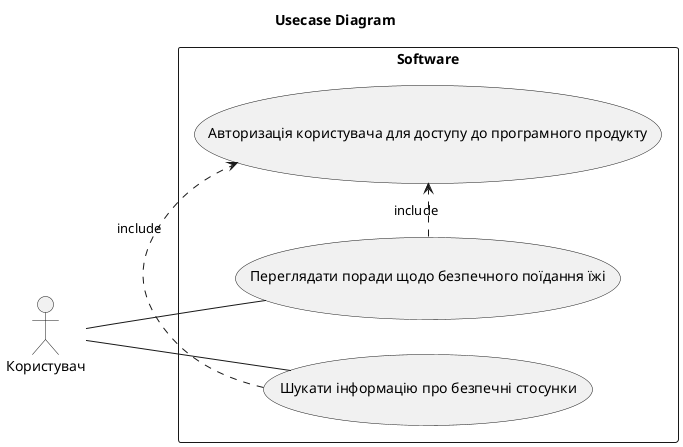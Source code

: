 @startuml

title Usecase Diagram

left to right direction

actor Користувач

rectangle Software {

    usecase (Переглядати поради щодо безпечного поїдання їжі)
    usecase (Шукати інформацію про безпечні стосунки)
    usecase (Авторизація користувача для доступу до програмного продукту)

   (Переглядати поради щодо безпечного поїдання їжі) .> (Авторизація користувача для доступу до програмного продукту) : include
   (Шукати інформацію про безпечні стосунки) .> (Авторизація користувача для доступу до програмного продукту) : include
   Користувач -- (Переглядати поради щодо безпечного поїдання їжі)
   Користувач -- (Шукати інформацію про безпечні стосунки)
}

@enduml
